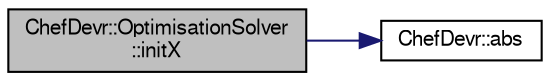 digraph "ChefDevr::OptimisationSolver::initX"
{
  edge [fontname="FreeSans",fontsize="10",labelfontname="FreeSans",labelfontsize="10"];
  node [fontname="FreeSans",fontsize="10",shape=record];
  rankdir="LR";
  Node1 [label="ChefDevr::OptimisationSolver\l::initX",height=0.2,width=0.4,color="black", fillcolor="grey75", style="filled", fontcolor="black"];
  Node1 -> Node2 [color="midnightblue",fontsize="10",style="solid",fontname="FreeSans"];
  Node2 [label="ChefDevr::abs",height=0.2,width=0.4,color="black", fillcolor="white", style="filled",URL="$namespace_chef_devr.html#a9fa0c3feb973c4f41e17ac514659d98b"];
}
